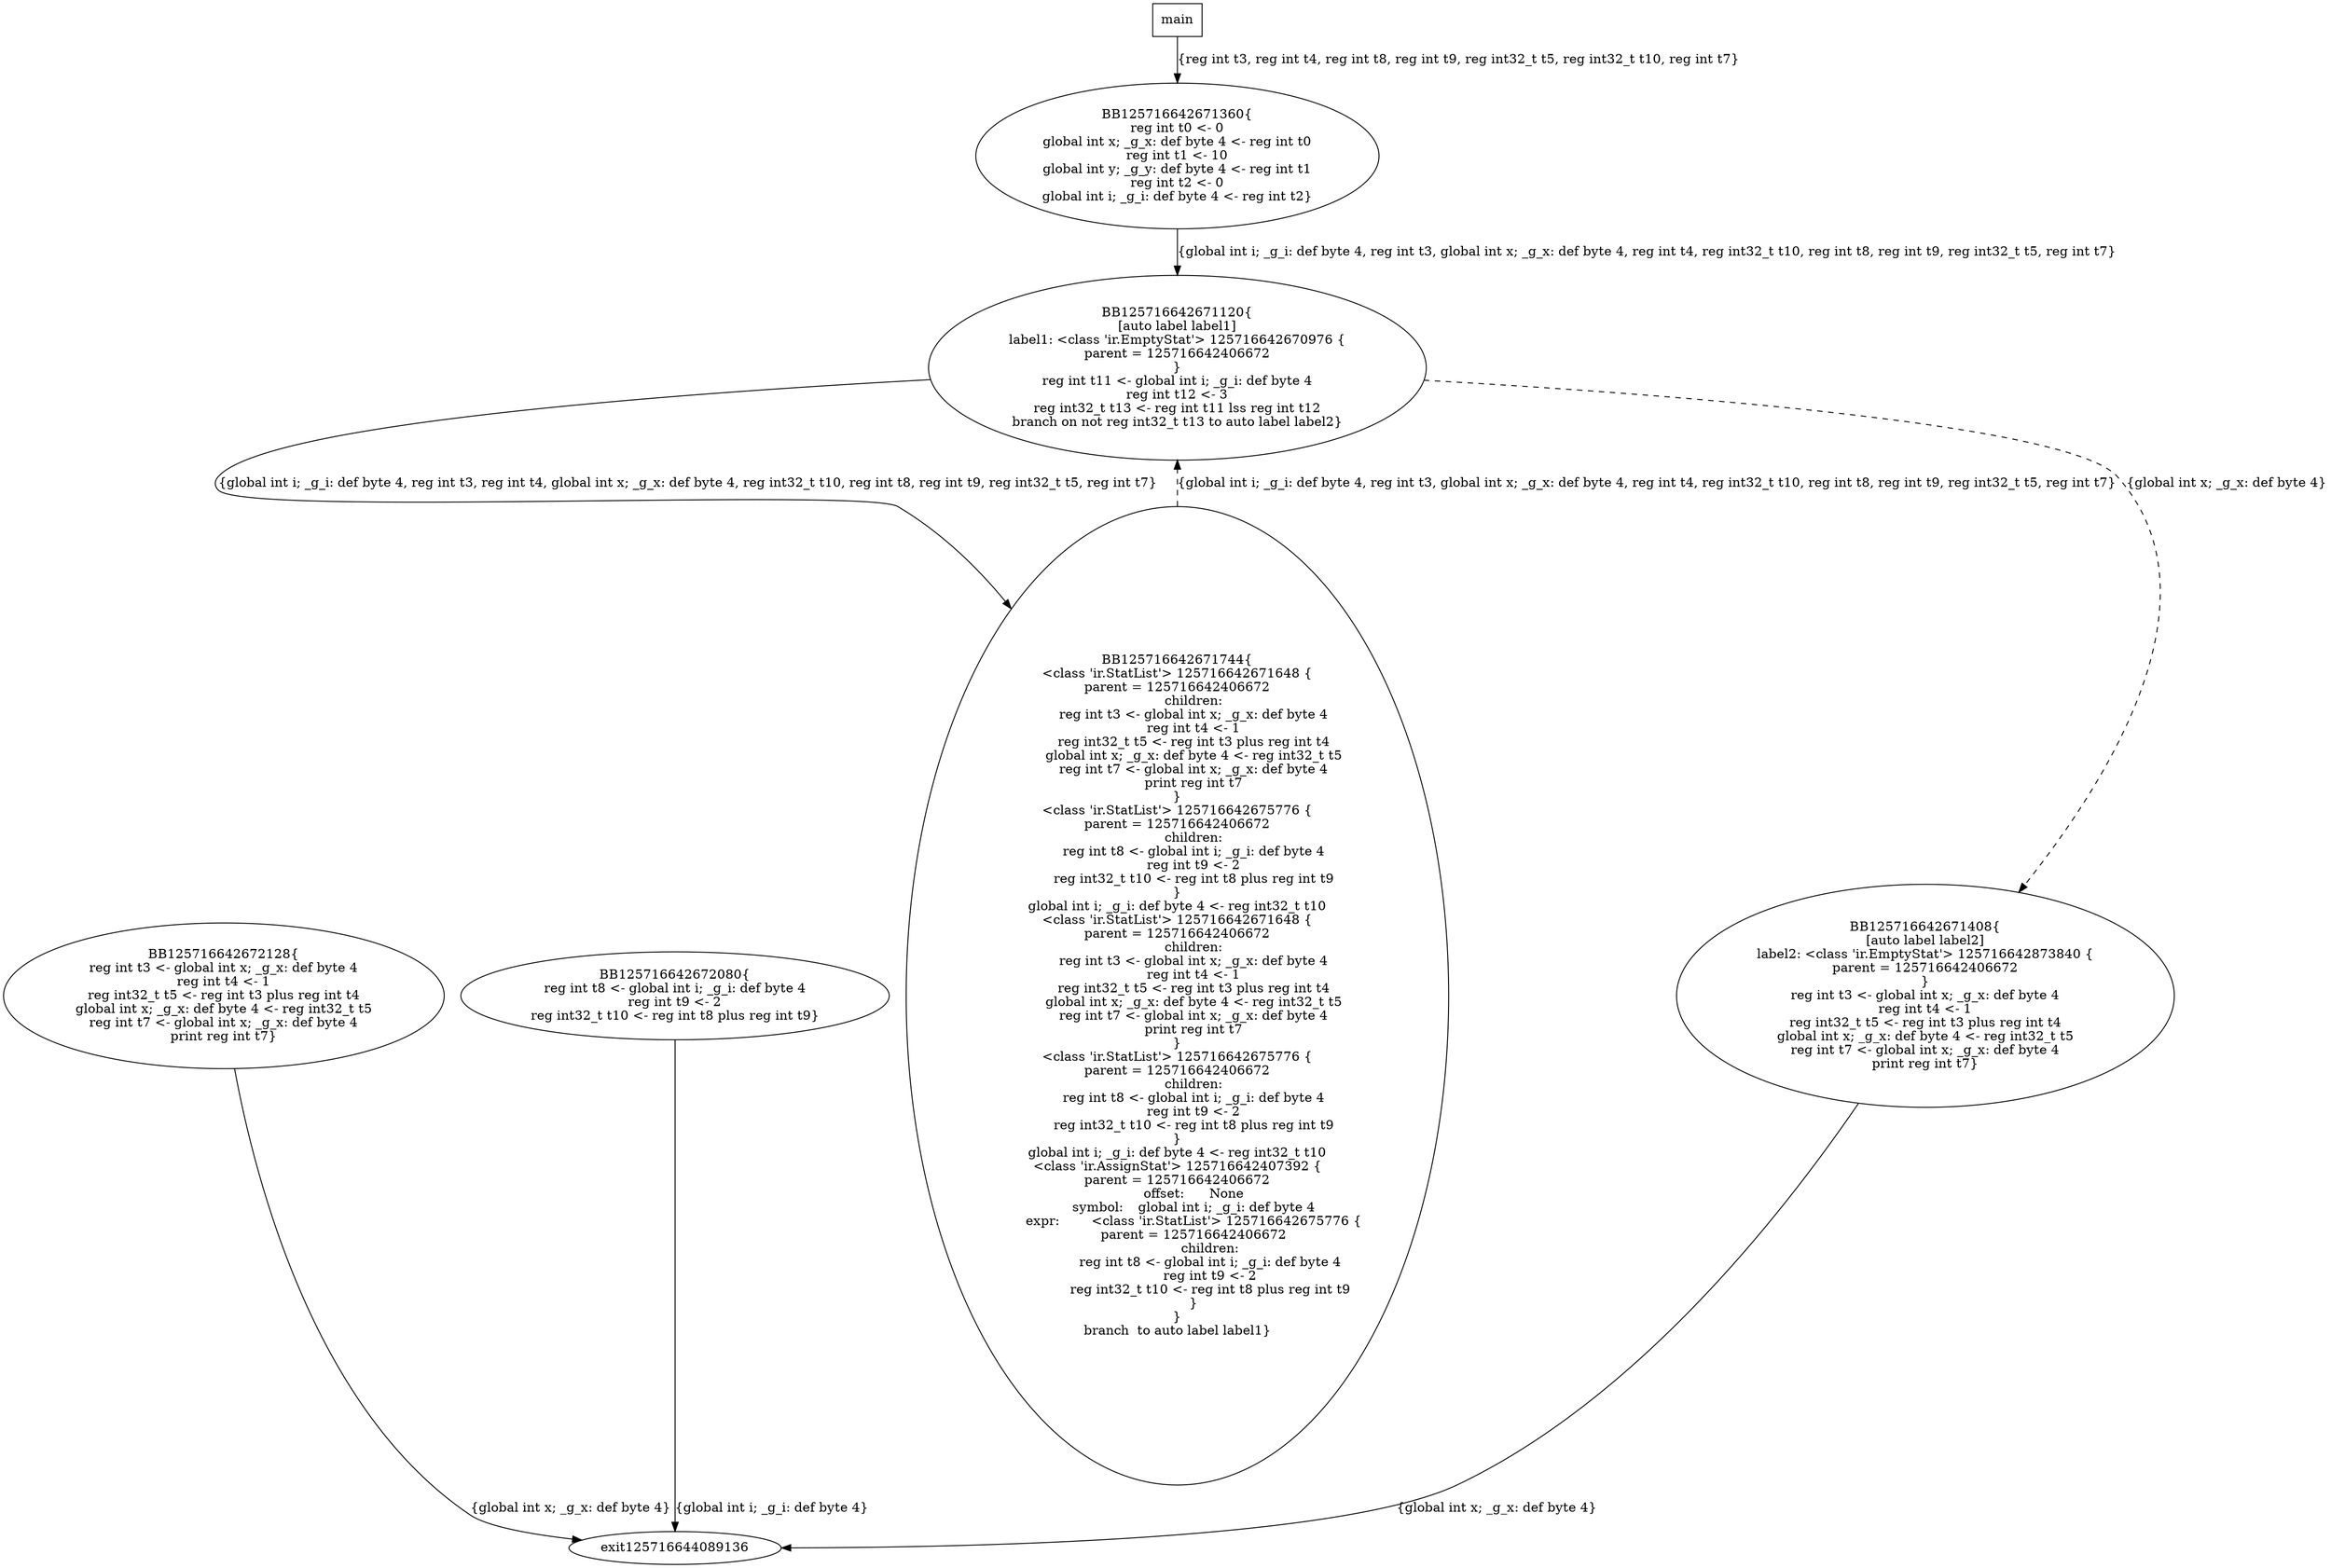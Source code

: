 digraph G {
125716642672128 [label="BB125716642672128{\nreg int t3 <- global int x; _g_x: def byte 4\nreg int t4 <- 1\nreg int32_t t5 <- reg int t3 plus reg int t4\nglobal int x; _g_x: def byte 4 <- reg int32_t t5\nreg int t7 <- global int x; _g_x: def byte 4\nprint reg int t7}"];
125716642672128 -> exit125716644089136 [label="{global int x; _g_x: def byte 4}"];
125716642672080 [label="BB125716642672080{\nreg int t8 <- global int i; _g_i: def byte 4\nreg int t9 <- 2\nreg int32_t t10 <- reg int t8 plus reg int t9}"];
125716642672080 -> exit125716644089136 [label="{global int i; _g_i: def byte 4}"];
125716642671360 [label="BB125716642671360{\nreg int t0 <- 0\nglobal int x; _g_x: def byte 4 <- reg int t0\nreg int t1 <- 10\nglobal int y; _g_y: def byte 4 <- reg int t1\nreg int t2 <- 0\nglobal int i; _g_i: def byte 4 <- reg int t2}"];
125716642671360 -> 125716642671120 [label="{global int i; _g_i: def byte 4, reg int t3, global int x; _g_x: def byte 4, reg int t4, reg int32_t t10, reg int t8, reg int t9, reg int32_t t5, reg int t7}"];
125716642671120 [label="BB125716642671120{\n[auto label label1]\nlabel1: <class 'ir.EmptyStat'> 125716642670976 {
parent = 125716642406672
}\nreg int t11 <- global int i; _g_i: def byte 4\nreg int t12 <- 3\nreg int32_t t13 <- reg int t11 lss reg int t12\nbranch on not reg int32_t t13 to auto label label2}"];
125716642671120 -> 125716642671744 [label="{global int i; _g_i: def byte 4, reg int t3, reg int t4, global int x; _g_x: def byte 4, reg int32_t t10, reg int t8, reg int t9, reg int32_t t5, reg int t7}"];
125716642671120 -> 125716642671408 [style=dashed,label="{global int x; _g_x: def byte 4}"];
125716642671744 [label="BB125716642671744{\n<class 'ir.StatList'> 125716642671648 {
parent = 125716642406672
	children:
	reg int t3 <- global int x; _g_x: def byte 4
	reg int t4 <- 1
	reg int32_t t5 <- reg int t3 plus reg int t4
	global int x; _g_x: def byte 4 <- reg int32_t t5
	reg int t7 <- global int x; _g_x: def byte 4
	print reg int t7
}\n<class 'ir.StatList'> 125716642675776 {
parent = 125716642406672
	children:
	reg int t8 <- global int i; _g_i: def byte 4
	reg int t9 <- 2
	reg int32_t t10 <- reg int t8 plus reg int t9
}\nglobal int i; _g_i: def byte 4 <- reg int32_t t10\n<class 'ir.StatList'> 125716642671648 {
parent = 125716642406672
	children:
	reg int t3 <- global int x; _g_x: def byte 4
	reg int t4 <- 1
	reg int32_t t5 <- reg int t3 plus reg int t4
	global int x; _g_x: def byte 4 <- reg int32_t t5
	reg int t7 <- global int x; _g_x: def byte 4
	print reg int t7
}\n<class 'ir.StatList'> 125716642675776 {
parent = 125716642406672
	children:
	reg int t8 <- global int i; _g_i: def byte 4
	reg int t9 <- 2
	reg int32_t t10 <- reg int t8 plus reg int t9
}\nglobal int i; _g_i: def byte 4 <- reg int32_t t10\n<class 'ir.AssignStat'> 125716642407392 {
parent = 125716642406672
	offset: 	None
	symbol: 	global int i; _g_i: def byte 4
	expr: 	<class 'ir.StatList'> 125716642675776 {
	parent = 125716642406672
		children:
		reg int t8 <- global int i; _g_i: def byte 4
		reg int t9 <- 2
		reg int32_t t10 <- reg int t8 plus reg int t9
	}
}\nbranch  to auto label label1}"];
125716642671744 -> 125716642671120 [style=dashed,label="{global int i; _g_i: def byte 4, reg int t3, global int x; _g_x: def byte 4, reg int t4, reg int32_t t10, reg int t8, reg int t9, reg int32_t t5, reg int t7}"];
125716642671408 [label="BB125716642671408{\n[auto label label2]\nlabel2: <class 'ir.EmptyStat'> 125716642873840 {
parent = 125716642406672
}\nreg int t3 <- global int x; _g_x: def byte 4\nreg int t4 <- 1\nreg int32_t t5 <- reg int t3 plus reg int t4\nglobal int x; _g_x: def byte 4 <- reg int32_t t5\nreg int t7 <- global int x; _g_x: def byte 4\nprint reg int t7}"];
125716642671408 -> exit125716644089136 [label="{global int x; _g_x: def byte 4}"];
main [shape=box];
main -> 125716642671360 [label="{reg int t3, reg int t4, reg int t8, reg int t9, reg int32_t t5, reg int32_t t10, reg int t7}"];
}
